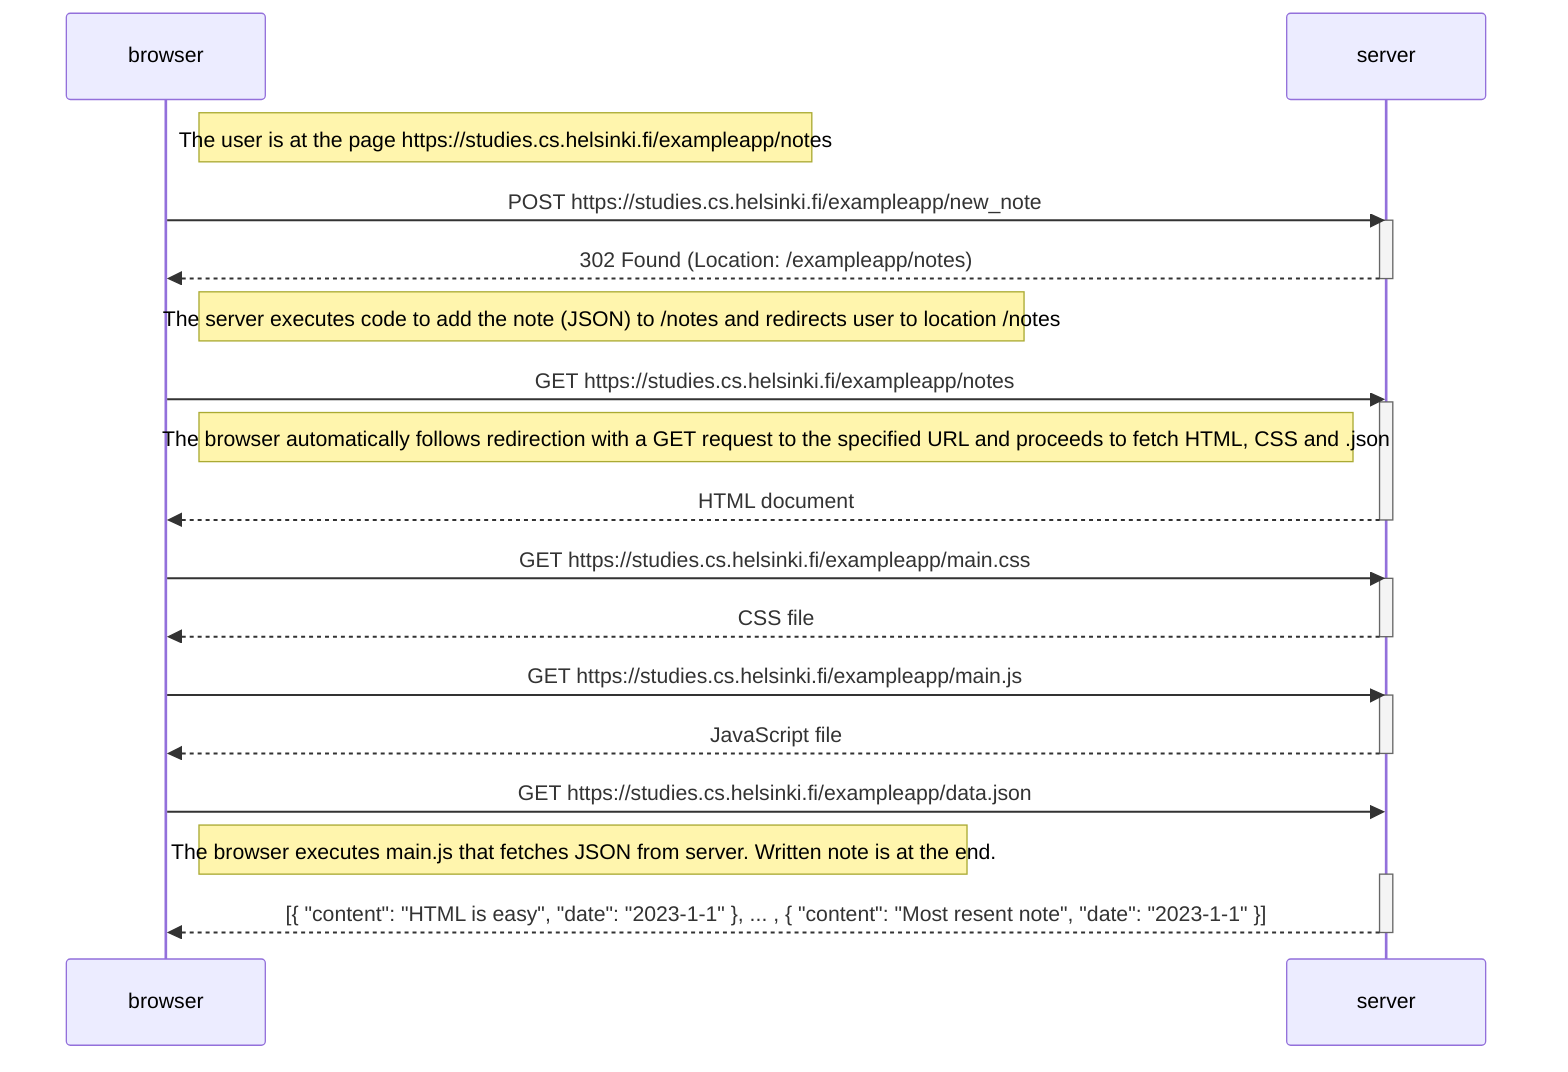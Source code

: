 sequenceDiagram
	participant browser
	participant server

	Note right of browser: The user is at the page  https://studies.cs.helsinki.fi/exampleapp/notes
        browser->>server: POST https://studies.cs.helsinki.fi/exampleapp/new_note
	activate server
	server-->>browser: 302 Found (Location: /exampleapp/notes)
	deactivate server
	Note right of browser: The server executes code to add the note (JSON) to /notes and redirects user to location /notes


	browser->>server: GET https://studies.cs.helsinki.fi/exampleapp/notes
	activate server
	Note right of browser: The browser automatically follows redirection with a GET request to the specified URL and proceeds to fetch HTML, CSS and .json
	server-->>browser: HTML document
	deactivate server
    
	browser->>server: GET https://studies.cs.helsinki.fi/exampleapp/main.css
	activate server
	server-->>browser: CSS file
	deactivate server
	
	browser->>server: GET https://studies.cs.helsinki.fi/exampleapp/main.js
	activate server
	server-->>browser: JavaScript file
	deactivate server

	browser->>server: GET https://studies.cs.helsinki.fi/exampleapp/data.json
	Note right of browser: The browser executes main.js that fetches JSON from server. Written note is at the end.
        activate server
	server-->>browser: [{ "content": "HTML is easy", "date": "2023-1-1" }, ... , { "content": "Most resent note", "date": "2023-1-1" }]
	deactivate server